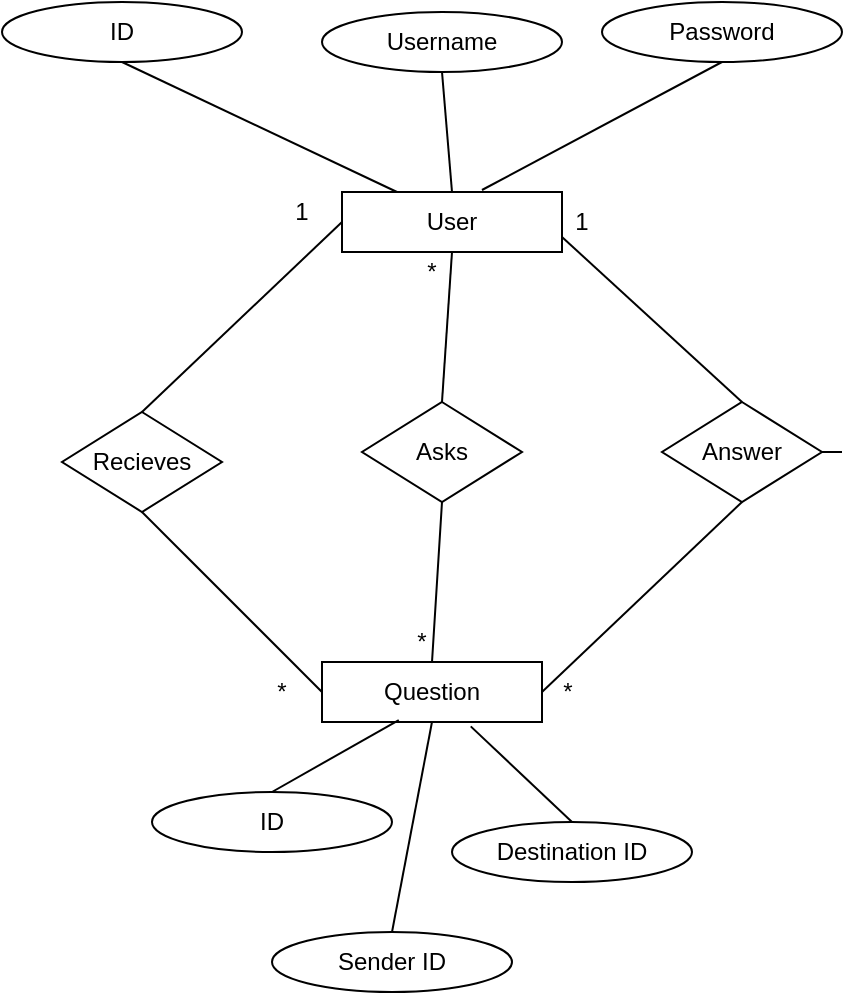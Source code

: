 <mxfile version="10.5.9" type="device"><diagram id="YqDmGr7Lcm5d2Q6ei0Bs" name="Page-1"><mxGraphModel dx="1010" dy="501" grid="1" gridSize="10" guides="1" tooltips="1" connect="1" arrows="0" fold="1" page="1" pageScale="1" pageWidth="827" pageHeight="1169" math="0" shadow="0"><root><mxCell id="0"/><mxCell id="1" parent="0"/><mxCell id="QyK6wql1pnN-j0wO0D3c-1" value="User&lt;br&gt;" style="rounded=0;whiteSpace=wrap;html=1;" vertex="1" parent="1"><mxGeometry x="280" y="100" width="110" height="30" as="geometry"/></mxCell><mxCell id="QyK6wql1pnN-j0wO0D3c-35" style="edgeStyle=none;rounded=0;orthogonalLoop=1;jettySize=auto;html=1;exitX=0.5;exitY=1;exitDx=0;exitDy=0;entryX=0.5;entryY=0;entryDx=0;entryDy=0;startArrow=none;startFill=0;endArrow=none;endFill=0;strokeColor=#000000;strokeWidth=1;" edge="1" parent="1" source="QyK6wql1pnN-j0wO0D3c-2" target="QyK6wql1pnN-j0wO0D3c-1"><mxGeometry relative="1" as="geometry"/></mxCell><mxCell id="QyK6wql1pnN-j0wO0D3c-2" value="Username&lt;br&gt;" style="ellipse;whiteSpace=wrap;html=1;" vertex="1" parent="1"><mxGeometry x="270" y="10" width="120" height="30" as="geometry"/></mxCell><mxCell id="QyK6wql1pnN-j0wO0D3c-37" style="edgeStyle=none;rounded=0;orthogonalLoop=1;jettySize=auto;html=1;exitX=0.5;exitY=1;exitDx=0;exitDy=0;startArrow=none;startFill=0;endArrow=none;endFill=0;strokeColor=#000000;strokeWidth=1;" edge="1" parent="1" source="QyK6wql1pnN-j0wO0D3c-3"><mxGeometry relative="1" as="geometry"><mxPoint x="350" y="99" as="targetPoint"/></mxGeometry></mxCell><mxCell id="QyK6wql1pnN-j0wO0D3c-3" value="Password&lt;br&gt;" style="ellipse;whiteSpace=wrap;html=1;" vertex="1" parent="1"><mxGeometry x="410" y="5" width="120" height="30" as="geometry"/></mxCell><mxCell id="QyK6wql1pnN-j0wO0D3c-4" value="Question&lt;br&gt;" style="rounded=0;whiteSpace=wrap;html=1;" vertex="1" parent="1"><mxGeometry x="270" y="335" width="110" height="30" as="geometry"/></mxCell><mxCell id="QyK6wql1pnN-j0wO0D3c-36" style="edgeStyle=none;rounded=0;orthogonalLoop=1;jettySize=auto;html=1;exitX=0.5;exitY=1;exitDx=0;exitDy=0;entryX=0.25;entryY=0;entryDx=0;entryDy=0;startArrow=none;startFill=0;endArrow=none;endFill=0;strokeColor=#000000;strokeWidth=1;" edge="1" parent="1" source="QyK6wql1pnN-j0wO0D3c-6" target="QyK6wql1pnN-j0wO0D3c-1"><mxGeometry relative="1" as="geometry"/></mxCell><mxCell id="QyK6wql1pnN-j0wO0D3c-6" value="ID&lt;br&gt;" style="ellipse;whiteSpace=wrap;html=1;" vertex="1" parent="1"><mxGeometry x="110" y="5" width="120" height="30" as="geometry"/></mxCell><mxCell id="QyK6wql1pnN-j0wO0D3c-19" style="rounded=0;orthogonalLoop=1;jettySize=auto;html=1;exitX=0.5;exitY=1;exitDx=0;exitDy=0;startArrow=none;strokeColor=#000000;startFill=0;endArrow=none;endFill=0;strokeWidth=1;entryX=0.5;entryY=0;entryDx=0;entryDy=0;" edge="1" parent="1" source="QyK6wql1pnN-j0wO0D3c-7" target="QyK6wql1pnN-j0wO0D3c-4"><mxGeometry relative="1" as="geometry"><mxPoint x="330" y="320" as="targetPoint"/></mxGeometry></mxCell><mxCell id="QyK6wql1pnN-j0wO0D3c-7" value="Asks&lt;br&gt;" style="rhombus;whiteSpace=wrap;html=1;" vertex="1" parent="1"><mxGeometry x="290" y="205" width="80" height="50" as="geometry"/></mxCell><mxCell id="QyK6wql1pnN-j0wO0D3c-8" value="Recieves&lt;br&gt;" style="rhombus;whiteSpace=wrap;html=1;" vertex="1" parent="1"><mxGeometry x="140" y="210" width="80" height="50" as="geometry"/></mxCell><mxCell id="QyK6wql1pnN-j0wO0D3c-38" style="edgeStyle=none;rounded=0;orthogonalLoop=1;jettySize=auto;html=1;exitX=1;exitY=0.5;exitDx=0;exitDy=0;startArrow=none;startFill=0;endArrow=none;endFill=0;strokeColor=#000000;strokeWidth=1;" edge="1" parent="1" source="QyK6wql1pnN-j0wO0D3c-12"><mxGeometry relative="1" as="geometry"><mxPoint x="530" y="230" as="targetPoint"/></mxGeometry></mxCell><mxCell id="QyK6wql1pnN-j0wO0D3c-12" value="Answer&lt;br&gt;" style="rhombus;whiteSpace=wrap;html=1;" vertex="1" parent="1"><mxGeometry x="440" y="205" width="80" height="50" as="geometry"/></mxCell><mxCell id="QyK6wql1pnN-j0wO0D3c-39" style="edgeStyle=none;rounded=0;orthogonalLoop=1;jettySize=auto;html=1;exitX=0.5;exitY=0;exitDx=0;exitDy=0;entryX=0.349;entryY=0.967;entryDx=0;entryDy=0;entryPerimeter=0;startArrow=none;startFill=0;endArrow=none;endFill=0;strokeColor=#000000;strokeWidth=1;" edge="1" parent="1" source="QyK6wql1pnN-j0wO0D3c-15" target="QyK6wql1pnN-j0wO0D3c-4"><mxGeometry relative="1" as="geometry"/></mxCell><mxCell id="QyK6wql1pnN-j0wO0D3c-15" value="ID&lt;br&gt;" style="ellipse;whiteSpace=wrap;html=1;" vertex="1" parent="1"><mxGeometry x="185" y="400" width="120" height="30" as="geometry"/></mxCell><mxCell id="QyK6wql1pnN-j0wO0D3c-41" style="edgeStyle=none;rounded=0;orthogonalLoop=1;jettySize=auto;html=1;exitX=0.5;exitY=0;exitDx=0;exitDy=0;entryX=0.676;entryY=1.073;entryDx=0;entryDy=0;startArrow=none;startFill=0;endArrow=none;endFill=0;strokeColor=#000000;strokeWidth=1;entryPerimeter=0;" edge="1" parent="1" source="QyK6wql1pnN-j0wO0D3c-16" target="QyK6wql1pnN-j0wO0D3c-4"><mxGeometry relative="1" as="geometry"/></mxCell><mxCell id="QyK6wql1pnN-j0wO0D3c-16" value="Destination ID" style="ellipse;whiteSpace=wrap;html=1;" vertex="1" parent="1"><mxGeometry x="335" y="415" width="120" height="30" as="geometry"/></mxCell><mxCell id="QyK6wql1pnN-j0wO0D3c-40" style="edgeStyle=none;rounded=0;orthogonalLoop=1;jettySize=auto;html=1;exitX=0.5;exitY=0;exitDx=0;exitDy=0;entryX=0.5;entryY=1;entryDx=0;entryDy=0;startArrow=none;startFill=0;endArrow=none;endFill=0;strokeColor=#000000;strokeWidth=1;" edge="1" parent="1" source="QyK6wql1pnN-j0wO0D3c-17" target="QyK6wql1pnN-j0wO0D3c-4"><mxGeometry relative="1" as="geometry"/></mxCell><mxCell id="QyK6wql1pnN-j0wO0D3c-17" value="Sender ID" style="ellipse;whiteSpace=wrap;html=1;" vertex="1" parent="1"><mxGeometry x="245" y="470" width="120" height="30" as="geometry"/></mxCell><mxCell id="QyK6wql1pnN-j0wO0D3c-20" style="rounded=0;orthogonalLoop=1;jettySize=auto;html=1;exitX=0.5;exitY=1;exitDx=0;exitDy=0;startArrow=none;strokeColor=#000000;startFill=0;endArrow=none;endFill=0;strokeWidth=1;entryX=0.5;entryY=0;entryDx=0;entryDy=0;" edge="1" parent="1" source="QyK6wql1pnN-j0wO0D3c-1" target="QyK6wql1pnN-j0wO0D3c-7"><mxGeometry relative="1" as="geometry"><mxPoint x="335" y="345" as="targetPoint"/><mxPoint x="340" y="265" as="sourcePoint"/></mxGeometry></mxCell><mxCell id="QyK6wql1pnN-j0wO0D3c-21" style="rounded=0;orthogonalLoop=1;jettySize=auto;html=1;exitX=1;exitY=0.75;exitDx=0;exitDy=0;startArrow=none;strokeColor=#000000;startFill=0;endArrow=none;endFill=0;strokeWidth=1;entryX=0.5;entryY=0;entryDx=0;entryDy=0;" edge="1" parent="1" source="QyK6wql1pnN-j0wO0D3c-1" target="QyK6wql1pnN-j0wO0D3c-12"><mxGeometry relative="1" as="geometry"><mxPoint x="340" y="215" as="targetPoint"/><mxPoint x="345" y="140" as="sourcePoint"/></mxGeometry></mxCell><mxCell id="QyK6wql1pnN-j0wO0D3c-22" style="rounded=0;orthogonalLoop=1;jettySize=auto;html=1;exitX=0.5;exitY=1;exitDx=0;exitDy=0;startArrow=none;strokeColor=#000000;startFill=0;endArrow=none;endFill=0;strokeWidth=1;entryX=1;entryY=0.5;entryDx=0;entryDy=0;" edge="1" parent="1" source="QyK6wql1pnN-j0wO0D3c-12" target="QyK6wql1pnN-j0wO0D3c-4"><mxGeometry relative="1" as="geometry"><mxPoint x="490" y="215" as="targetPoint"/><mxPoint x="400" y="133" as="sourcePoint"/></mxGeometry></mxCell><mxCell id="QyK6wql1pnN-j0wO0D3c-23" style="rounded=0;orthogonalLoop=1;jettySize=auto;html=1;exitX=0;exitY=0.5;exitDx=0;exitDy=0;startArrow=none;strokeColor=#000000;startFill=0;endArrow=none;endFill=0;strokeWidth=1;entryX=0.5;entryY=0;entryDx=0;entryDy=0;" edge="1" parent="1" source="QyK6wql1pnN-j0wO0D3c-1" target="QyK6wql1pnN-j0wO0D3c-8"><mxGeometry relative="1" as="geometry"><mxPoint x="490" y="215" as="targetPoint"/><mxPoint x="400" y="133" as="sourcePoint"/></mxGeometry></mxCell><mxCell id="QyK6wql1pnN-j0wO0D3c-24" style="rounded=0;orthogonalLoop=1;jettySize=auto;html=1;startArrow=none;strokeColor=#000000;startFill=0;endArrow=none;endFill=0;strokeWidth=1;entryX=0.5;entryY=1;entryDx=0;entryDy=0;" edge="1" parent="1" target="QyK6wql1pnN-j0wO0D3c-8"><mxGeometry relative="1" as="geometry"><mxPoint x="190" y="220" as="targetPoint"/><mxPoint x="270" y="350" as="sourcePoint"/></mxGeometry></mxCell><mxCell id="QyK6wql1pnN-j0wO0D3c-26" value="*&lt;br&gt;" style="text;html=1;strokeColor=none;fillColor=none;align=center;verticalAlign=middle;whiteSpace=wrap;rounded=0;" vertex="1" parent="1"><mxGeometry x="300" y="315" width="40" height="20" as="geometry"/></mxCell><mxCell id="QyK6wql1pnN-j0wO0D3c-28" value="*&lt;br&gt;" style="text;html=1;strokeColor=none;fillColor=none;align=center;verticalAlign=middle;whiteSpace=wrap;rounded=0;" vertex="1" parent="1"><mxGeometry x="305" y="130" width="40" height="20" as="geometry"/></mxCell><mxCell id="QyK6wql1pnN-j0wO0D3c-30" value="*&lt;br&gt;" style="text;html=1;strokeColor=none;fillColor=none;align=center;verticalAlign=middle;whiteSpace=wrap;rounded=0;" vertex="1" parent="1"><mxGeometry x="230" y="340" width="40" height="20" as="geometry"/></mxCell><mxCell id="QyK6wql1pnN-j0wO0D3c-31" value="1&lt;br&gt;" style="text;html=1;strokeColor=none;fillColor=none;align=center;verticalAlign=middle;whiteSpace=wrap;rounded=0;" vertex="1" parent="1"><mxGeometry x="240" y="100" width="40" height="20" as="geometry"/></mxCell><mxCell id="QyK6wql1pnN-j0wO0D3c-32" value="*&lt;br&gt;" style="text;html=1;strokeColor=none;fillColor=none;align=center;verticalAlign=middle;whiteSpace=wrap;rounded=0;" vertex="1" parent="1"><mxGeometry x="373" y="340" width="40" height="20" as="geometry"/></mxCell><mxCell id="QyK6wql1pnN-j0wO0D3c-33" value="1&lt;br&gt;" style="text;html=1;strokeColor=none;fillColor=none;align=center;verticalAlign=middle;whiteSpace=wrap;rounded=0;" vertex="1" parent="1"><mxGeometry x="380" y="105" width="40" height="20" as="geometry"/></mxCell><mxCell id="QyK6wql1pnN-j0wO0D3c-34" style="edgeStyle=none;rounded=0;orthogonalLoop=1;jettySize=auto;html=1;exitX=0.5;exitY=1;exitDx=0;exitDy=0;startArrow=none;startFill=0;endArrow=none;endFill=0;strokeColor=#000000;strokeWidth=1;" edge="1" parent="1" source="QyK6wql1pnN-j0wO0D3c-33" target="QyK6wql1pnN-j0wO0D3c-33"><mxGeometry relative="1" as="geometry"/></mxCell></root></mxGraphModel></diagram></mxfile>